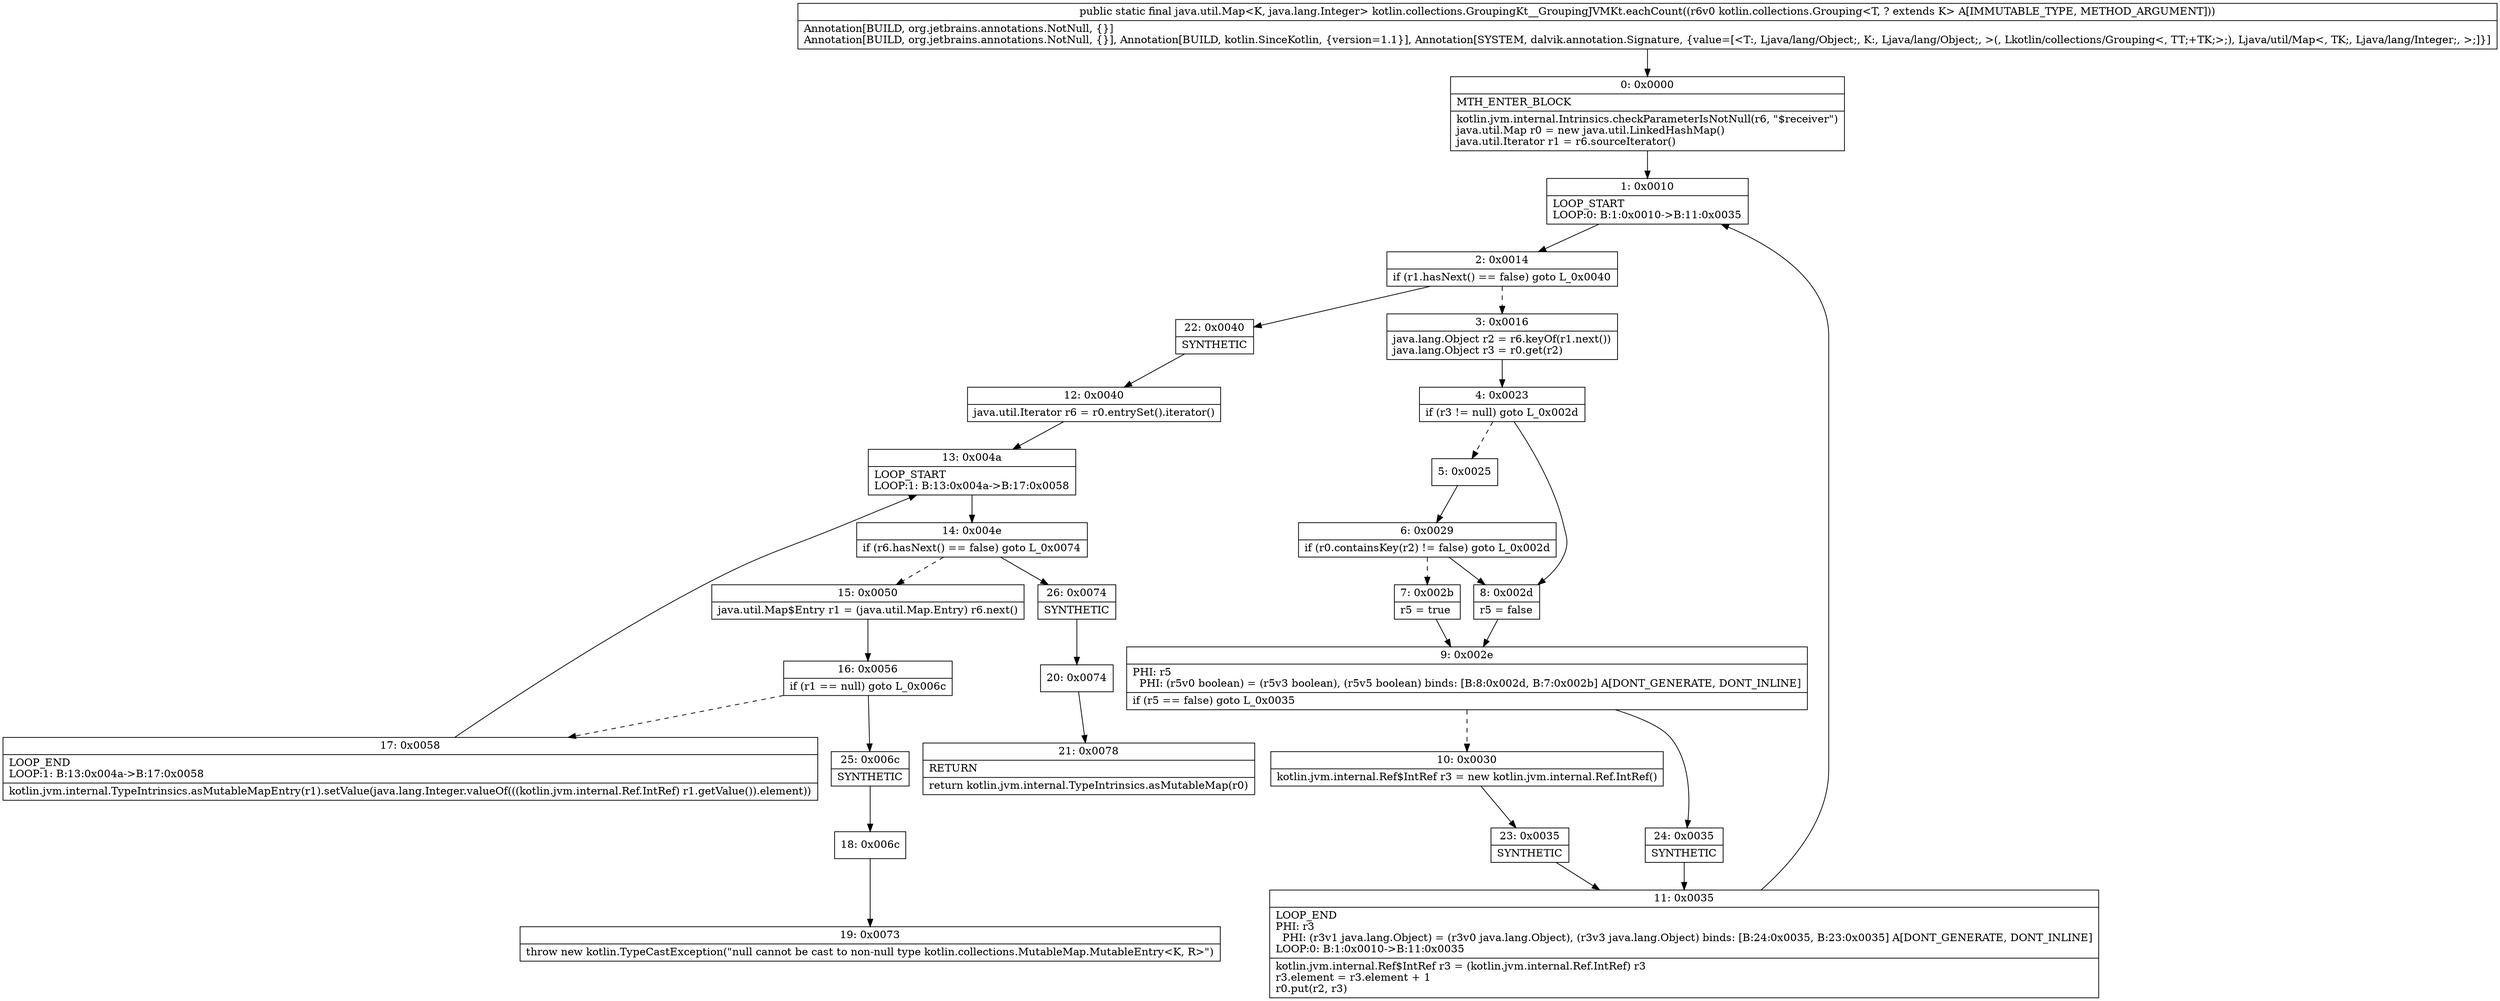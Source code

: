 digraph "CFG forkotlin.collections.GroupingKt__GroupingJVMKt.eachCount(Lkotlin\/collections\/Grouping;)Ljava\/util\/Map;" {
Node_0 [shape=record,label="{0\:\ 0x0000|MTH_ENTER_BLOCK\l|kotlin.jvm.internal.Intrinsics.checkParameterIsNotNull(r6, \"$receiver\")\ljava.util.Map r0 = new java.util.LinkedHashMap()\ljava.util.Iterator r1 = r6.sourceIterator()\l}"];
Node_1 [shape=record,label="{1\:\ 0x0010|LOOP_START\lLOOP:0: B:1:0x0010\-\>B:11:0x0035\l}"];
Node_2 [shape=record,label="{2\:\ 0x0014|if (r1.hasNext() == false) goto L_0x0040\l}"];
Node_3 [shape=record,label="{3\:\ 0x0016|java.lang.Object r2 = r6.keyOf(r1.next())\ljava.lang.Object r3 = r0.get(r2)\l}"];
Node_4 [shape=record,label="{4\:\ 0x0023|if (r3 != null) goto L_0x002d\l}"];
Node_5 [shape=record,label="{5\:\ 0x0025}"];
Node_6 [shape=record,label="{6\:\ 0x0029|if (r0.containsKey(r2) != false) goto L_0x002d\l}"];
Node_7 [shape=record,label="{7\:\ 0x002b|r5 = true\l}"];
Node_8 [shape=record,label="{8\:\ 0x002d|r5 = false\l}"];
Node_9 [shape=record,label="{9\:\ 0x002e|PHI: r5 \l  PHI: (r5v0 boolean) = (r5v3 boolean), (r5v5 boolean) binds: [B:8:0x002d, B:7:0x002b] A[DONT_GENERATE, DONT_INLINE]\l|if (r5 == false) goto L_0x0035\l}"];
Node_10 [shape=record,label="{10\:\ 0x0030|kotlin.jvm.internal.Ref$IntRef r3 = new kotlin.jvm.internal.Ref.IntRef()\l}"];
Node_11 [shape=record,label="{11\:\ 0x0035|LOOP_END\lPHI: r3 \l  PHI: (r3v1 java.lang.Object) = (r3v0 java.lang.Object), (r3v3 java.lang.Object) binds: [B:24:0x0035, B:23:0x0035] A[DONT_GENERATE, DONT_INLINE]\lLOOP:0: B:1:0x0010\-\>B:11:0x0035\l|kotlin.jvm.internal.Ref$IntRef r3 = (kotlin.jvm.internal.Ref.IntRef) r3\lr3.element = r3.element + 1\lr0.put(r2, r3)\l}"];
Node_12 [shape=record,label="{12\:\ 0x0040|java.util.Iterator r6 = r0.entrySet().iterator()\l}"];
Node_13 [shape=record,label="{13\:\ 0x004a|LOOP_START\lLOOP:1: B:13:0x004a\-\>B:17:0x0058\l}"];
Node_14 [shape=record,label="{14\:\ 0x004e|if (r6.hasNext() == false) goto L_0x0074\l}"];
Node_15 [shape=record,label="{15\:\ 0x0050|java.util.Map$Entry r1 = (java.util.Map.Entry) r6.next()\l}"];
Node_16 [shape=record,label="{16\:\ 0x0056|if (r1 == null) goto L_0x006c\l}"];
Node_17 [shape=record,label="{17\:\ 0x0058|LOOP_END\lLOOP:1: B:13:0x004a\-\>B:17:0x0058\l|kotlin.jvm.internal.TypeIntrinsics.asMutableMapEntry(r1).setValue(java.lang.Integer.valueOf(((kotlin.jvm.internal.Ref.IntRef) r1.getValue()).element))\l}"];
Node_18 [shape=record,label="{18\:\ 0x006c}"];
Node_19 [shape=record,label="{19\:\ 0x0073|throw new kotlin.TypeCastException(\"null cannot be cast to non\-null type kotlin.collections.MutableMap.MutableEntry\<K, R\>\")\l}"];
Node_20 [shape=record,label="{20\:\ 0x0074}"];
Node_21 [shape=record,label="{21\:\ 0x0078|RETURN\l|return kotlin.jvm.internal.TypeIntrinsics.asMutableMap(r0)\l}"];
Node_22 [shape=record,label="{22\:\ 0x0040|SYNTHETIC\l}"];
Node_23 [shape=record,label="{23\:\ 0x0035|SYNTHETIC\l}"];
Node_24 [shape=record,label="{24\:\ 0x0035|SYNTHETIC\l}"];
Node_25 [shape=record,label="{25\:\ 0x006c|SYNTHETIC\l}"];
Node_26 [shape=record,label="{26\:\ 0x0074|SYNTHETIC\l}"];
MethodNode[shape=record,label="{public static final java.util.Map\<K, java.lang.Integer\> kotlin.collections.GroupingKt__GroupingJVMKt.eachCount((r6v0 kotlin.collections.Grouping\<T, ? extends K\> A[IMMUTABLE_TYPE, METHOD_ARGUMENT]))  | Annotation[BUILD, org.jetbrains.annotations.NotNull, \{\}]\lAnnotation[BUILD, org.jetbrains.annotations.NotNull, \{\}], Annotation[BUILD, kotlin.SinceKotlin, \{version=1.1\}], Annotation[SYSTEM, dalvik.annotation.Signature, \{value=[\<T:, Ljava\/lang\/Object;, K:, Ljava\/lang\/Object;, \>(, Lkotlin\/collections\/Grouping\<, TT;+TK;\>;), Ljava\/util\/Map\<, TK;, Ljava\/lang\/Integer;, \>;]\}]\l}"];
MethodNode -> Node_0;
Node_0 -> Node_1;
Node_1 -> Node_2;
Node_2 -> Node_3[style=dashed];
Node_2 -> Node_22;
Node_3 -> Node_4;
Node_4 -> Node_5[style=dashed];
Node_4 -> Node_8;
Node_5 -> Node_6;
Node_6 -> Node_7[style=dashed];
Node_6 -> Node_8;
Node_7 -> Node_9;
Node_8 -> Node_9;
Node_9 -> Node_10[style=dashed];
Node_9 -> Node_24;
Node_10 -> Node_23;
Node_11 -> Node_1;
Node_12 -> Node_13;
Node_13 -> Node_14;
Node_14 -> Node_15[style=dashed];
Node_14 -> Node_26;
Node_15 -> Node_16;
Node_16 -> Node_17[style=dashed];
Node_16 -> Node_25;
Node_17 -> Node_13;
Node_18 -> Node_19;
Node_20 -> Node_21;
Node_22 -> Node_12;
Node_23 -> Node_11;
Node_24 -> Node_11;
Node_25 -> Node_18;
Node_26 -> Node_20;
}

